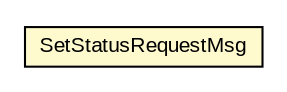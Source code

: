 #!/usr/local/bin/dot
#
# Class diagram 
# Generated by UMLGraph version R5_6-24-gf6e263 (http://www.umlgraph.org/)
#

digraph G {
	edge [fontname="arial",fontsize=10,labelfontname="arial",labelfontsize=10];
	node [fontname="arial",fontsize=10,shape=plaintext];
	nodesep=0.25;
	ranksep=0.5;
	// org.miloss.fgsms.services.interfaces.status.SetStatusRequestMsg
	c380417 [label=<<table title="org.miloss.fgsms.services.interfaces.status.SetStatusRequestMsg" border="0" cellborder="1" cellspacing="0" cellpadding="2" port="p" bgcolor="lemonChiffon" href="./SetStatusRequestMsg.html">
		<tr><td><table border="0" cellspacing="0" cellpadding="1">
<tr><td align="center" balign="center"> SetStatusRequestMsg </td></tr>
		</table></td></tr>
		</table>>, URL="./SetStatusRequestMsg.html", fontname="arial", fontcolor="black", fontsize=10.0];
}

